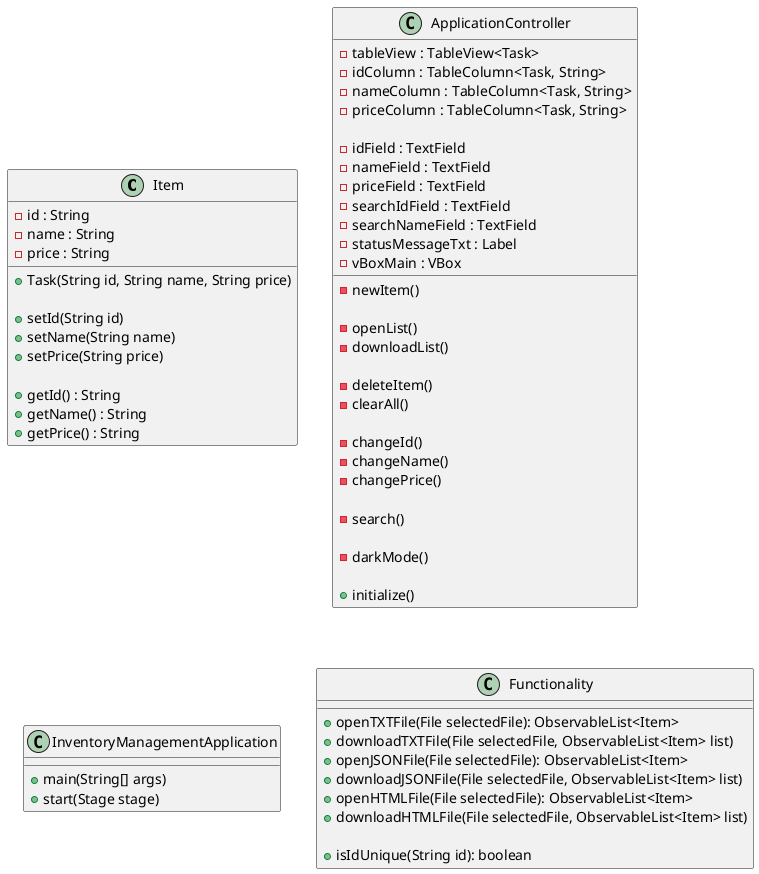 @startuml

class Item {
'attributes
    - id : String
    - name : String
    - price : String

'methods
    +Task(String id, String name, String price)

    +setId(String id)
    +setName(String name)
    +setPrice(String price)

    +getId() : String
    +getName() : String
    +getPrice() : String
}

class ApplicationController{
'attributes
    - tableView : TableView<Task>
    - idColumn : TableColumn<Task, String>
    - nameColumn : TableColumn<Task, String>
    - priceColumn : TableColumn<Task, String>

    - idField : TextField
    - nameField : TextField
    - priceField : TextField
    - searchIdField : TextField
    - searchNameField : TextField
    - statusMessageTxt : Label
    - vBoxMain : VBox

'methods
    -newItem()

    -openList()
    -downloadList()

    -deleteItem()
    -clearAll()

    -changeId()
    -changeName()
    -changePrice()

    -search()

    -darkMode()

    +initialize()
}

class InventoryManagementApplication{
'methods
    +main(String[] args)
    +start(Stage stage)
}

class Functionality{
'methods
    +openTXTFile(File selectedFile): ObservableList<Item>
    +downloadTXTFile(File selectedFile, ObservableList<Item> list)
    +openJSONFile(File selectedFile): ObservableList<Item>
    +downloadJSONFile(File selectedFile, ObservableList<Item> list)
    +openHTMLFile(File selectedFile): ObservableList<Item>
    +downloadHTMLFile(File selectedFile, ObservableList<Item> list)

    +isIdUnique(String id): boolean
}

@enduml
